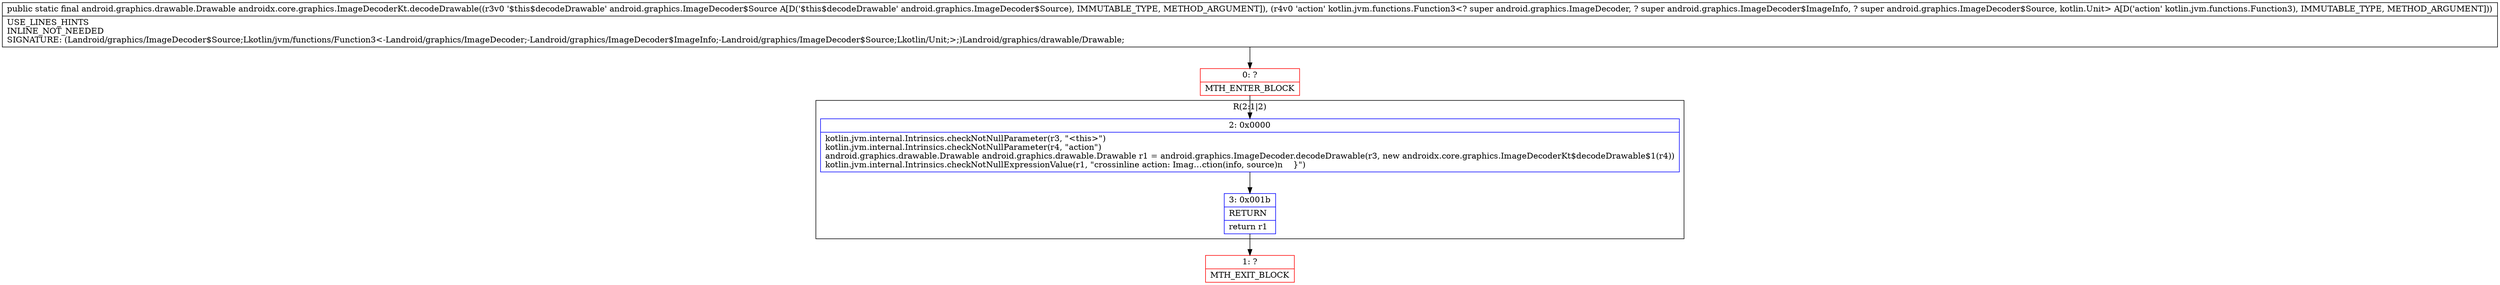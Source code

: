 digraph "CFG forandroidx.core.graphics.ImageDecoderKt.decodeDrawable(Landroid\/graphics\/ImageDecoder$Source;Lkotlin\/jvm\/functions\/Function3;)Landroid\/graphics\/drawable\/Drawable;" {
subgraph cluster_Region_400032295 {
label = "R(2:1|2)";
node [shape=record,color=blue];
Node_2 [shape=record,label="{2\:\ 0x0000|kotlin.jvm.internal.Intrinsics.checkNotNullParameter(r3, \"\<this\>\")\lkotlin.jvm.internal.Intrinsics.checkNotNullParameter(r4, \"action\")\landroid.graphics.drawable.Drawable android.graphics.drawable.Drawable r1 = android.graphics.ImageDecoder.decodeDrawable(r3, new androidx.core.graphics.ImageDecoderKt$decodeDrawable$1(r4))\lkotlin.jvm.internal.Intrinsics.checkNotNullExpressionValue(r1, \"crossinline action: Imag…ction(info, source)n    \}\")\l}"];
Node_3 [shape=record,label="{3\:\ 0x001b|RETURN\l|return r1\l}"];
}
Node_0 [shape=record,color=red,label="{0\:\ ?|MTH_ENTER_BLOCK\l}"];
Node_1 [shape=record,color=red,label="{1\:\ ?|MTH_EXIT_BLOCK\l}"];
MethodNode[shape=record,label="{public static final android.graphics.drawable.Drawable androidx.core.graphics.ImageDecoderKt.decodeDrawable((r3v0 '$this$decodeDrawable' android.graphics.ImageDecoder$Source A[D('$this$decodeDrawable' android.graphics.ImageDecoder$Source), IMMUTABLE_TYPE, METHOD_ARGUMENT]), (r4v0 'action' kotlin.jvm.functions.Function3\<? super android.graphics.ImageDecoder, ? super android.graphics.ImageDecoder$ImageInfo, ? super android.graphics.ImageDecoder$Source, kotlin.Unit\> A[D('action' kotlin.jvm.functions.Function3), IMMUTABLE_TYPE, METHOD_ARGUMENT]))  | USE_LINES_HINTS\lINLINE_NOT_NEEDED\lSIGNATURE: (Landroid\/graphics\/ImageDecoder$Source;Lkotlin\/jvm\/functions\/Function3\<\-Landroid\/graphics\/ImageDecoder;\-Landroid\/graphics\/ImageDecoder$ImageInfo;\-Landroid\/graphics\/ImageDecoder$Source;Lkotlin\/Unit;\>;)Landroid\/graphics\/drawable\/Drawable;\l}"];
MethodNode -> Node_0;Node_2 -> Node_3;
Node_3 -> Node_1;
Node_0 -> Node_2;
}

